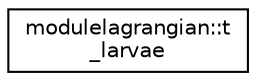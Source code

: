 digraph "Graphical Class Hierarchy"
{
 // LATEX_PDF_SIZE
  edge [fontname="Helvetica",fontsize="10",labelfontname="Helvetica",labelfontsize="10"];
  node [fontname="Helvetica",fontsize="10",shape=record];
  rankdir="LR";
  Node0 [label="modulelagrangian::t\l_larvae",height=0.2,width=0.4,color="black", fillcolor="white", style="filled",URL="$structmodulelagrangian_1_1t__larvae.html",tooltip=" "];
}
